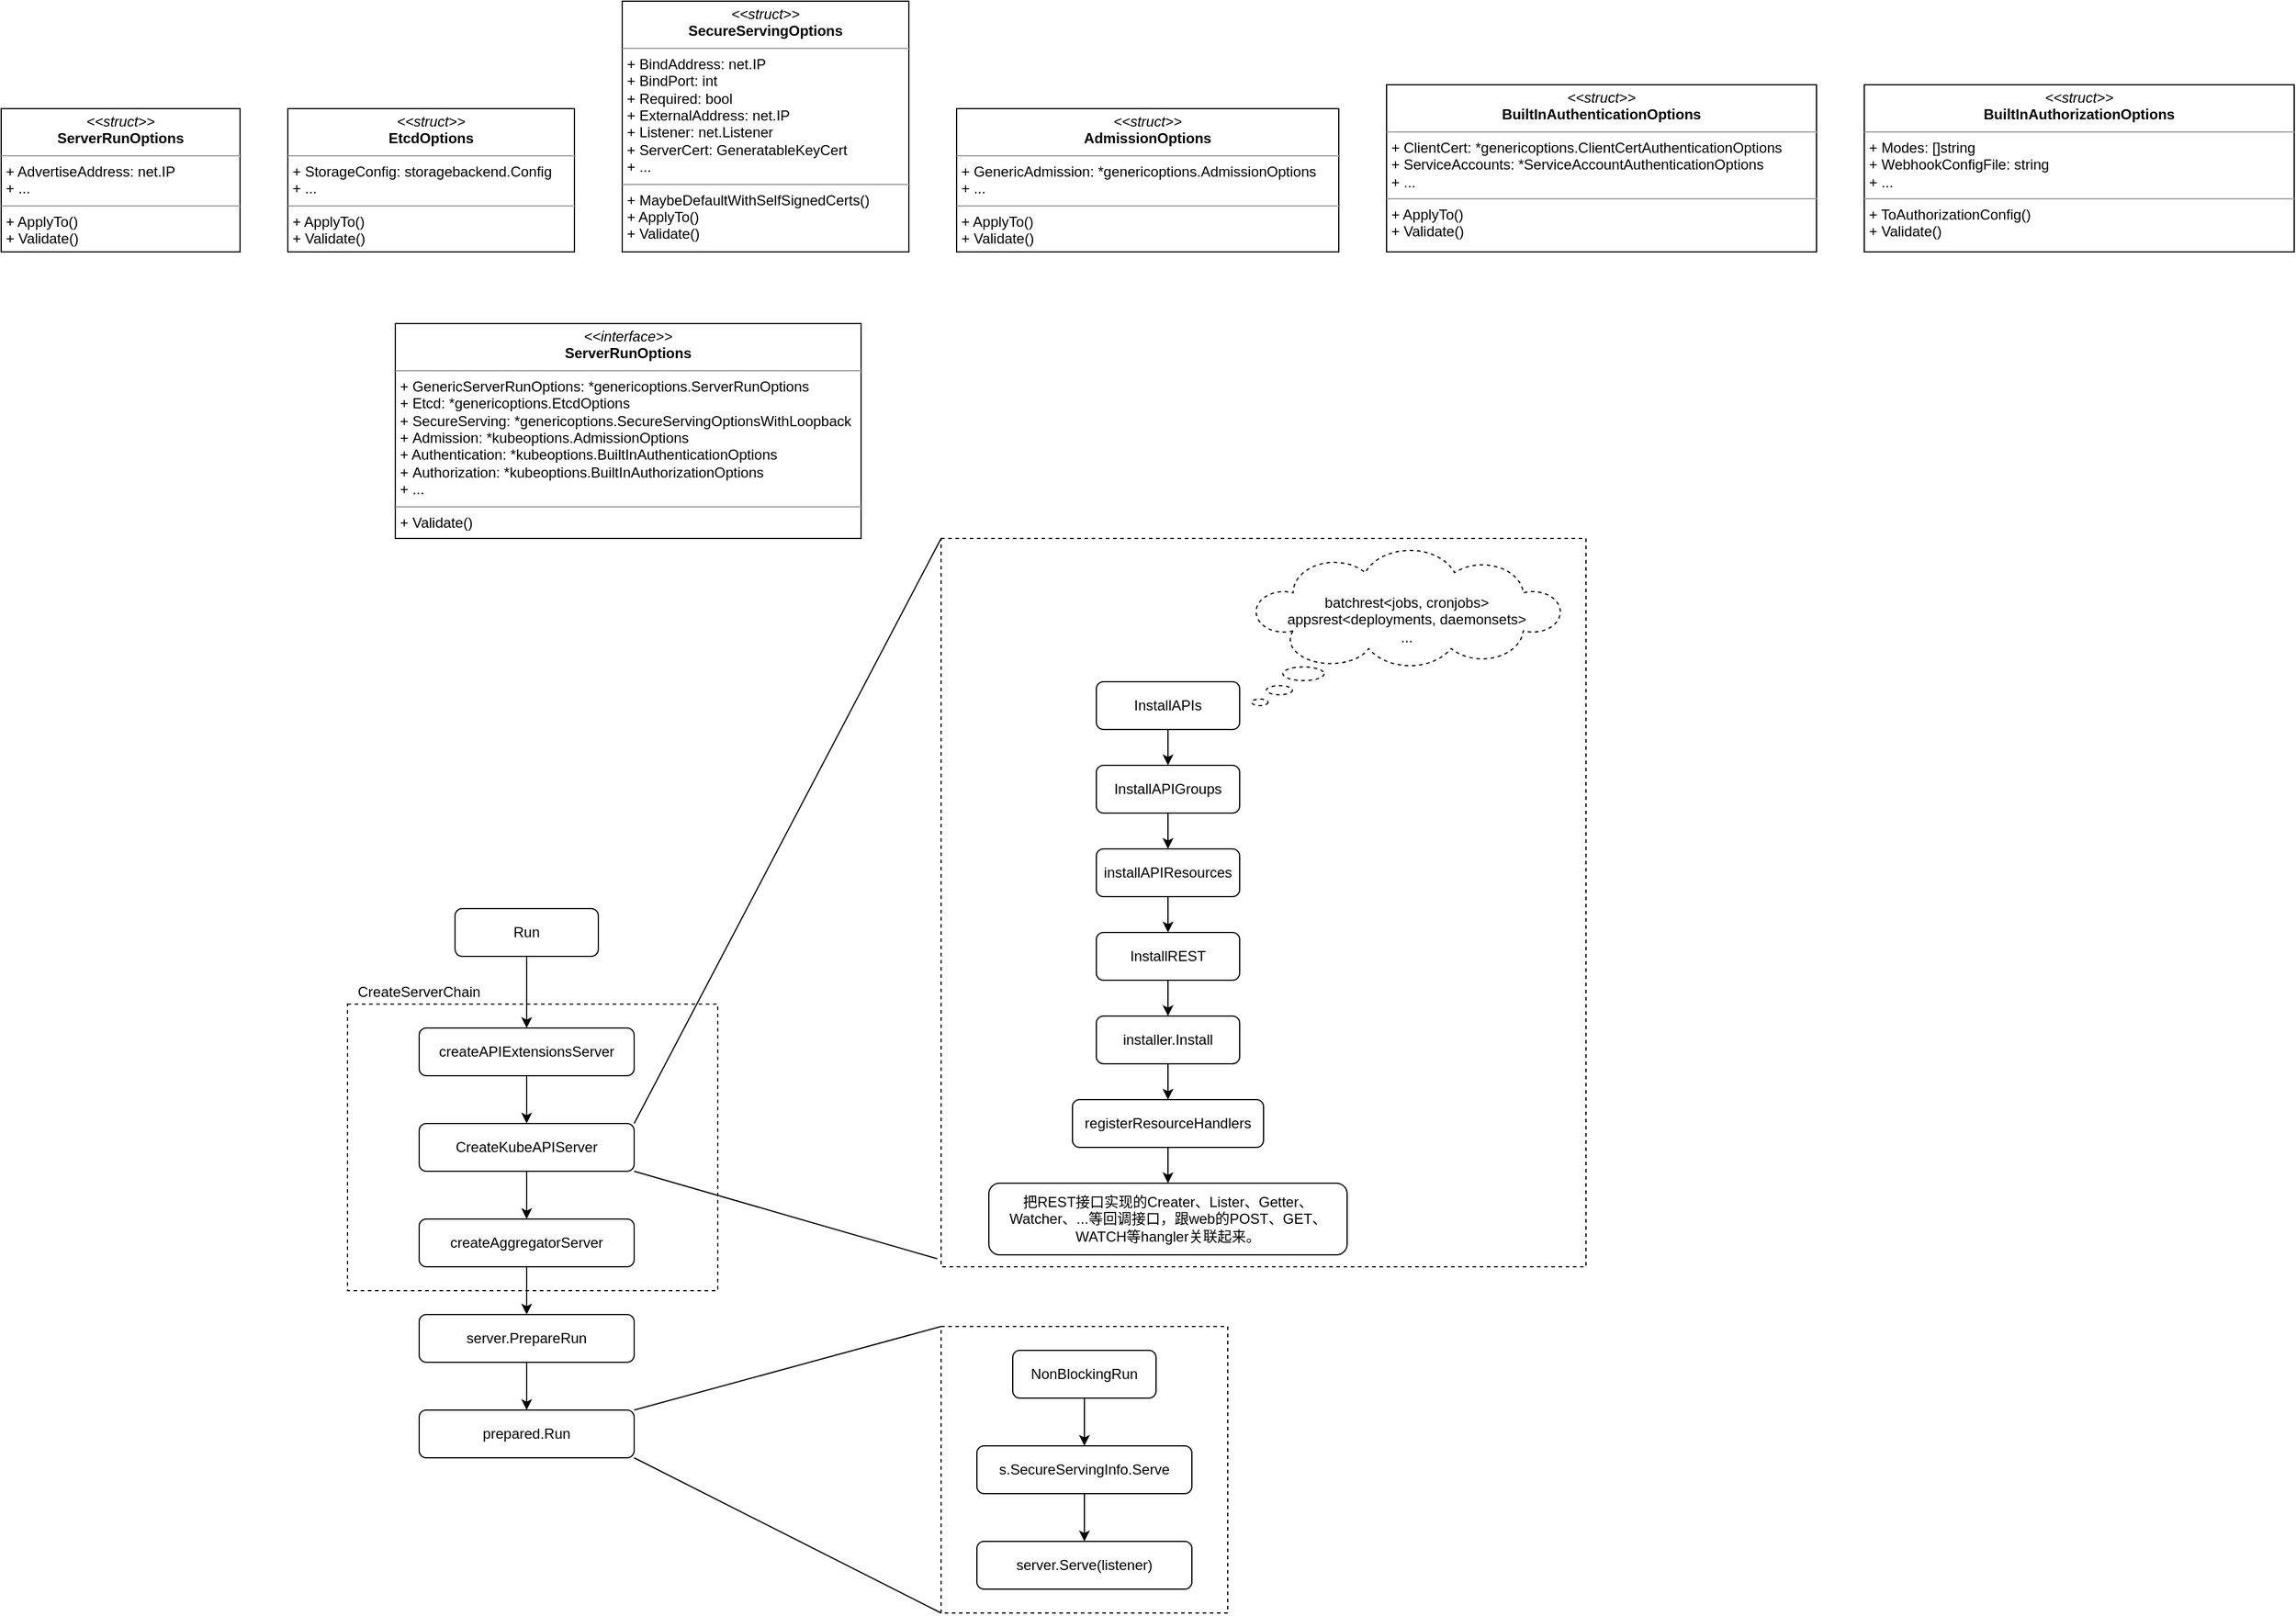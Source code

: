 <mxfile version="17.4.6" type="github">
  <diagram id="pOSydsDMV48P04ZVQpbY" name="Page-1">
    <mxGraphModel dx="1278" dy="1752" grid="1" gridSize="10" guides="1" tooltips="1" connect="1" arrows="1" fold="1" page="1" pageScale="1" pageWidth="827" pageHeight="1169" math="0" shadow="0">
      <root>
        <mxCell id="0" />
        <mxCell id="1" parent="0" />
        <mxCell id="HttW45ZmrMAIBHT3xHbi-42" value="" style="rounded=0;whiteSpace=wrap;html=1;dashed=1;" vertex="1" parent="1">
          <mxGeometry x="827" y="1040" width="240" height="240" as="geometry" />
        </mxCell>
        <mxCell id="HttW45ZmrMAIBHT3xHbi-31" value="" style="rounded=0;whiteSpace=wrap;html=1;dashed=1;" vertex="1" parent="1">
          <mxGeometry x="827" y="380" width="540" height="610" as="geometry" />
        </mxCell>
        <mxCell id="HttW45ZmrMAIBHT3xHbi-9" value="" style="rounded=0;whiteSpace=wrap;html=1;dashed=1;" vertex="1" parent="1">
          <mxGeometry x="330" y="770" width="310" height="240" as="geometry" />
        </mxCell>
        <mxCell id="H5yTHJ9wlslfovT43Fut-1" value="&lt;p style=&quot;margin: 0px ; margin-top: 4px ; text-align: center&quot;&gt;&lt;i&gt;&amp;lt;&amp;lt;interface&amp;gt;&amp;gt;&lt;/i&gt;&lt;br&gt;&lt;b&gt;ServerRunOptions&lt;/b&gt;&lt;br&gt;&lt;/p&gt;&lt;hr size=&quot;1&quot;&gt;&lt;p style=&quot;margin: 0px ; margin-left: 4px&quot;&gt;+ GenericServerRunOptions: *genericoptions.ServerRunOptions&lt;br&gt;+ Etcd: *genericoptions.EtcdOptions&lt;/p&gt;&lt;p style=&quot;margin: 0px ; margin-left: 4px&quot;&gt;+&amp;nbsp;SecureServing:&amp;nbsp;*genericoptions.SecureServingOptionsWithLoopback&lt;/p&gt;&lt;p style=&quot;margin: 0px ; margin-left: 4px&quot;&gt;+&amp;nbsp;Admission:&amp;nbsp;*kubeoptions.AdmissionOptions&lt;/p&gt;&lt;p style=&quot;margin: 0px ; margin-left: 4px&quot;&gt;+ Authentication:&amp;nbsp;*kubeoptions.BuiltInAuthenticationOptions&lt;/p&gt;&lt;p style=&quot;margin: 0px ; margin-left: 4px&quot;&gt;+&amp;nbsp;Authorization:&amp;nbsp;*kubeoptions.BuiltInAuthorizationOptions&lt;/p&gt;&lt;p style=&quot;margin: 0px ; margin-left: 4px&quot;&gt;+ ...&lt;/p&gt;&lt;hr size=&quot;1&quot;&gt;&lt;p style=&quot;margin: 0px ; margin-left: 4px&quot;&gt;+ Validate()&lt;br&gt;&lt;/p&gt;" style="verticalAlign=top;align=left;overflow=fill;fontSize=12;fontFamily=Helvetica;html=1;" parent="1" vertex="1">
          <mxGeometry x="370" y="200" width="390" height="180" as="geometry" />
        </mxCell>
        <mxCell id="H5yTHJ9wlslfovT43Fut-2" value="&lt;p style=&quot;margin: 0px ; margin-top: 4px ; text-align: center&quot;&gt;&lt;i&gt;&amp;lt;&amp;lt;struct&amp;gt;&amp;gt;&lt;/i&gt;&lt;br&gt;&lt;b&gt;SecureServingOptions&lt;/b&gt;&lt;br&gt;&lt;/p&gt;&lt;hr size=&quot;1&quot;&gt;&lt;p style=&quot;margin: 0px ; margin-left: 4px&quot;&gt;+ BindAddress: net.IP&lt;br&gt;+ BindPort: int&lt;/p&gt;&lt;p style=&quot;margin: 0px ; margin-left: 4px&quot;&gt;+&amp;nbsp;Required:&amp;nbsp;bool&lt;/p&gt;&lt;p style=&quot;margin: 0px ; margin-left: 4px&quot;&gt;+&amp;nbsp;ExternalAddress:&amp;nbsp;net.IP&lt;/p&gt;&lt;p style=&quot;margin: 0px ; margin-left: 4px&quot;&gt;+ Listener:&amp;nbsp;net.Listener&lt;/p&gt;&lt;p style=&quot;margin: 0px ; margin-left: 4px&quot;&gt;+&amp;nbsp;ServerCert:&amp;nbsp;GeneratableKeyCert&lt;/p&gt;&lt;p style=&quot;margin: 0px ; margin-left: 4px&quot;&gt;+ ...&lt;/p&gt;&lt;hr size=&quot;1&quot;&gt;&lt;p style=&quot;margin: 0px ; margin-left: 4px&quot;&gt;+ MaybeDefaultWithSelfSignedCerts()&lt;br&gt;+ ApplyTo()&lt;/p&gt;&lt;p style=&quot;margin: 0px ; margin-left: 4px&quot;&gt;+&amp;nbsp;Validate()&lt;/p&gt;" style="verticalAlign=top;align=left;overflow=fill;fontSize=12;fontFamily=Helvetica;html=1;" parent="1" vertex="1">
          <mxGeometry x="560" y="-70" width="240" height="210" as="geometry" />
        </mxCell>
        <mxCell id="lCR1ftYjXerYWlMZq8yE-1" value="&lt;p style=&quot;margin: 0px ; margin-top: 4px ; text-align: center&quot;&gt;&lt;i&gt;&amp;lt;&amp;lt;struct&amp;gt;&amp;gt;&lt;/i&gt;&lt;br&gt;&lt;b&gt;ServerRunOptions&lt;/b&gt;&lt;br&gt;&lt;/p&gt;&lt;hr size=&quot;1&quot;&gt;&lt;p style=&quot;margin: 0px ; margin-left: 4px&quot;&gt;+ AdvertiseAddress: net.IP&lt;br&gt;&lt;/p&gt;&lt;p style=&quot;margin: 0px ; margin-left: 4px&quot;&gt;+ ...&lt;/p&gt;&lt;hr size=&quot;1&quot;&gt;&lt;p style=&quot;margin: 0px ; margin-left: 4px&quot;&gt;+ ApplyTo()&lt;/p&gt;&lt;p style=&quot;margin: 0px ; margin-left: 4px&quot;&gt;+&amp;nbsp;Validate()&lt;/p&gt;" style="verticalAlign=top;align=left;overflow=fill;fontSize=12;fontFamily=Helvetica;html=1;" parent="1" vertex="1">
          <mxGeometry x="40" y="20" width="200" height="120" as="geometry" />
        </mxCell>
        <mxCell id="lCR1ftYjXerYWlMZq8yE-2" value="&lt;p style=&quot;margin: 0px ; margin-top: 4px ; text-align: center&quot;&gt;&lt;i&gt;&amp;lt;&amp;lt;struct&amp;gt;&amp;gt;&lt;/i&gt;&lt;br&gt;&lt;b&gt;EtcdOptions&lt;/b&gt;&lt;br&gt;&lt;/p&gt;&lt;hr size=&quot;1&quot;&gt;&lt;p style=&quot;margin: 0px ; margin-left: 4px&quot;&gt;+ StorageConfig: storagebackend.Config&lt;br&gt;&lt;/p&gt;&lt;p style=&quot;margin: 0px ; margin-left: 4px&quot;&gt;+ ...&lt;/p&gt;&lt;hr size=&quot;1&quot;&gt;&lt;p style=&quot;margin: 0px ; margin-left: 4px&quot;&gt;+ ApplyTo()&lt;/p&gt;&lt;p style=&quot;margin: 0px ; margin-left: 4px&quot;&gt;+&amp;nbsp;Validate()&lt;/p&gt;" style="verticalAlign=top;align=left;overflow=fill;fontSize=12;fontFamily=Helvetica;html=1;" parent="1" vertex="1">
          <mxGeometry x="280" y="20" width="240" height="120" as="geometry" />
        </mxCell>
        <mxCell id="lCR1ftYjXerYWlMZq8yE-3" value="&lt;p style=&quot;margin: 0px ; margin-top: 4px ; text-align: center&quot;&gt;&lt;i&gt;&amp;lt;&amp;lt;struct&amp;gt;&amp;gt;&lt;/i&gt;&lt;br&gt;&lt;b&gt;AdmissionOptions&lt;/b&gt;&lt;br&gt;&lt;/p&gt;&lt;hr size=&quot;1&quot;&gt;&lt;p style=&quot;margin: 0px ; margin-left: 4px&quot;&gt;+ GenericAdmission: *genericoptions.AdmissionOptions&lt;br&gt;&lt;/p&gt;&lt;p style=&quot;margin: 0px ; margin-left: 4px&quot;&gt;+ ...&lt;/p&gt;&lt;hr size=&quot;1&quot;&gt;&lt;p style=&quot;margin: 0px ; margin-left: 4px&quot;&gt;+ ApplyTo()&lt;/p&gt;&lt;p style=&quot;margin: 0px ; margin-left: 4px&quot;&gt;+&amp;nbsp;Validate()&lt;/p&gt;" style="verticalAlign=top;align=left;overflow=fill;fontSize=12;fontFamily=Helvetica;html=1;" parent="1" vertex="1">
          <mxGeometry x="840" y="20" width="320" height="120" as="geometry" />
        </mxCell>
        <mxCell id="DM5HG3-7ziXzEXTVug2R-1" value="&lt;p style=&quot;margin: 0px ; margin-top: 4px ; text-align: center&quot;&gt;&lt;i&gt;&amp;lt;&amp;lt;struct&amp;gt;&amp;gt;&lt;/i&gt;&lt;br&gt;&lt;b&gt;BuiltInAuthenticationOptions&lt;/b&gt;&lt;br&gt;&lt;/p&gt;&lt;hr size=&quot;1&quot;&gt;&lt;p style=&quot;margin: 0px ; margin-left: 4px&quot;&gt;+ ClientCert: *genericoptions.ClientCertAuthenticationOptions&lt;br&gt;&lt;/p&gt;&lt;p style=&quot;margin: 0px ; margin-left: 4px&quot;&gt;+ ServiceAccounts:&amp;nbsp;*ServiceAccountAuthenticationOptions&lt;/p&gt;&lt;p style=&quot;margin: 0px ; margin-left: 4px&quot;&gt;+ ...&lt;/p&gt;&lt;hr size=&quot;1&quot;&gt;&lt;p style=&quot;margin: 0px ; margin-left: 4px&quot;&gt;+ ApplyTo()&lt;/p&gt;&lt;p style=&quot;margin: 0px ; margin-left: 4px&quot;&gt;+&amp;nbsp;Validate()&lt;/p&gt;" style="verticalAlign=top;align=left;overflow=fill;fontSize=12;fontFamily=Helvetica;html=1;" parent="1" vertex="1">
          <mxGeometry x="1200" width="360" height="140" as="geometry" />
        </mxCell>
        <mxCell id="DM5HG3-7ziXzEXTVug2R-2" value="&lt;p style=&quot;margin: 0px ; margin-top: 4px ; text-align: center&quot;&gt;&lt;i&gt;&amp;lt;&amp;lt;struct&amp;gt;&amp;gt;&lt;/i&gt;&lt;br&gt;&lt;b&gt;BuiltInAuthorizationOptions&lt;/b&gt;&lt;br&gt;&lt;/p&gt;&lt;hr size=&quot;1&quot;&gt;&lt;p style=&quot;margin: 0px ; margin-left: 4px&quot;&gt;+ Modes: []string&lt;br&gt;&lt;/p&gt;&lt;p style=&quot;margin: 0px ; margin-left: 4px&quot;&gt;+ WebhookConfigFile:&amp;nbsp;string&lt;/p&gt;&lt;p style=&quot;margin: 0px ; margin-left: 4px&quot;&gt;+ ...&lt;/p&gt;&lt;hr size=&quot;1&quot;&gt;&lt;p style=&quot;margin: 0px ; margin-left: 4px&quot;&gt;+ ToAuthorizationConfig()&lt;/p&gt;&lt;p style=&quot;margin: 0px ; margin-left: 4px&quot;&gt;+&amp;nbsp;Validate()&lt;/p&gt;" style="verticalAlign=top;align=left;overflow=fill;fontSize=12;fontFamily=Helvetica;html=1;" parent="1" vertex="1">
          <mxGeometry x="1600" width="360" height="140" as="geometry" />
        </mxCell>
        <mxCell id="HttW45ZmrMAIBHT3xHbi-4" value="" style="edgeStyle=orthogonalEdgeStyle;rounded=0;orthogonalLoop=1;jettySize=auto;html=1;" edge="1" parent="1" source="HttW45ZmrMAIBHT3xHbi-2" target="HttW45ZmrMAIBHT3xHbi-3">
          <mxGeometry relative="1" as="geometry" />
        </mxCell>
        <mxCell id="HttW45ZmrMAIBHT3xHbi-2" value="Run" style="rounded=1;whiteSpace=wrap;html=1;" vertex="1" parent="1">
          <mxGeometry x="420" y="690" width="120" height="40" as="geometry" />
        </mxCell>
        <mxCell id="HttW45ZmrMAIBHT3xHbi-6" value="" style="edgeStyle=orthogonalEdgeStyle;rounded=0;orthogonalLoop=1;jettySize=auto;html=1;" edge="1" parent="1" source="HttW45ZmrMAIBHT3xHbi-3" target="HttW45ZmrMAIBHT3xHbi-5">
          <mxGeometry relative="1" as="geometry" />
        </mxCell>
        <mxCell id="HttW45ZmrMAIBHT3xHbi-3" value="createAPIExtensionsServer" style="rounded=1;whiteSpace=wrap;html=1;" vertex="1" parent="1">
          <mxGeometry x="390" y="790" width="180" height="40" as="geometry" />
        </mxCell>
        <mxCell id="HttW45ZmrMAIBHT3xHbi-8" value="" style="edgeStyle=orthogonalEdgeStyle;rounded=0;orthogonalLoop=1;jettySize=auto;html=1;" edge="1" parent="1" source="HttW45ZmrMAIBHT3xHbi-5" target="HttW45ZmrMAIBHT3xHbi-7">
          <mxGeometry relative="1" as="geometry" />
        </mxCell>
        <mxCell id="HttW45ZmrMAIBHT3xHbi-5" value="CreateKubeAPIServer" style="rounded=1;whiteSpace=wrap;html=1;" vertex="1" parent="1">
          <mxGeometry x="390" y="870" width="180" height="40" as="geometry" />
        </mxCell>
        <mxCell id="HttW45ZmrMAIBHT3xHbi-12" value="" style="edgeStyle=orthogonalEdgeStyle;rounded=0;orthogonalLoop=1;jettySize=auto;html=1;" edge="1" parent="1" source="HttW45ZmrMAIBHT3xHbi-7" target="HttW45ZmrMAIBHT3xHbi-11">
          <mxGeometry relative="1" as="geometry" />
        </mxCell>
        <mxCell id="HttW45ZmrMAIBHT3xHbi-7" value="createAggregatorServer" style="rounded=1;whiteSpace=wrap;html=1;" vertex="1" parent="1">
          <mxGeometry x="390" y="950" width="180" height="40" as="geometry" />
        </mxCell>
        <mxCell id="HttW45ZmrMAIBHT3xHbi-10" value="CreateServerChain" style="text;html=1;strokeColor=none;fillColor=none;align=center;verticalAlign=middle;whiteSpace=wrap;rounded=0;dashed=1;" vertex="1" parent="1">
          <mxGeometry x="330" y="750" width="120" height="20" as="geometry" />
        </mxCell>
        <mxCell id="HttW45ZmrMAIBHT3xHbi-14" value="" style="edgeStyle=orthogonalEdgeStyle;rounded=0;orthogonalLoop=1;jettySize=auto;html=1;" edge="1" parent="1" source="HttW45ZmrMAIBHT3xHbi-11" target="HttW45ZmrMAIBHT3xHbi-13">
          <mxGeometry relative="1" as="geometry" />
        </mxCell>
        <mxCell id="HttW45ZmrMAIBHT3xHbi-11" value="server.PrepareRun" style="rounded=1;whiteSpace=wrap;html=1;" vertex="1" parent="1">
          <mxGeometry x="390" y="1030" width="180" height="40" as="geometry" />
        </mxCell>
        <mxCell id="HttW45ZmrMAIBHT3xHbi-13" value="prepared.Run" style="rounded=1;whiteSpace=wrap;html=1;" vertex="1" parent="1">
          <mxGeometry x="390" y="1110" width="180" height="40" as="geometry" />
        </mxCell>
        <mxCell id="HttW45ZmrMAIBHT3xHbi-18" value="" style="edgeStyle=orthogonalEdgeStyle;rounded=0;orthogonalLoop=1;jettySize=auto;html=1;" edge="1" parent="1" source="HttW45ZmrMAIBHT3xHbi-15" target="HttW45ZmrMAIBHT3xHbi-17">
          <mxGeometry relative="1" as="geometry" />
        </mxCell>
        <mxCell id="HttW45ZmrMAIBHT3xHbi-15" value="InstallAPIs" style="rounded=1;whiteSpace=wrap;html=1;" vertex="1" parent="1">
          <mxGeometry x="957" y="500" width="120" height="40" as="geometry" />
        </mxCell>
        <mxCell id="HttW45ZmrMAIBHT3xHbi-16" value="batchrest&amp;lt;jobs, cronjobs&amp;gt;&lt;br&gt;appsrest&amp;lt;deployments, daemonsets&amp;gt;&lt;br&gt;...&lt;br&gt;&lt;br&gt;" style="whiteSpace=wrap;html=1;shape=mxgraph.basic.cloud_callout;dashed=1;" vertex="1" parent="1">
          <mxGeometry x="1087" y="390" width="260" height="130" as="geometry" />
        </mxCell>
        <mxCell id="HttW45ZmrMAIBHT3xHbi-20" value="" style="edgeStyle=orthogonalEdgeStyle;rounded=0;orthogonalLoop=1;jettySize=auto;html=1;" edge="1" parent="1" source="HttW45ZmrMAIBHT3xHbi-17" target="HttW45ZmrMAIBHT3xHbi-19">
          <mxGeometry relative="1" as="geometry" />
        </mxCell>
        <mxCell id="HttW45ZmrMAIBHT3xHbi-17" value="InstallAPIGroups" style="rounded=1;whiteSpace=wrap;html=1;" vertex="1" parent="1">
          <mxGeometry x="957" y="570" width="120" height="40" as="geometry" />
        </mxCell>
        <mxCell id="HttW45ZmrMAIBHT3xHbi-22" value="" style="edgeStyle=orthogonalEdgeStyle;rounded=0;orthogonalLoop=1;jettySize=auto;html=1;" edge="1" parent="1" source="HttW45ZmrMAIBHT3xHbi-19" target="HttW45ZmrMAIBHT3xHbi-21">
          <mxGeometry relative="1" as="geometry" />
        </mxCell>
        <mxCell id="HttW45ZmrMAIBHT3xHbi-19" value="installAPIResources" style="rounded=1;whiteSpace=wrap;html=1;" vertex="1" parent="1">
          <mxGeometry x="957" y="640" width="120" height="40" as="geometry" />
        </mxCell>
        <mxCell id="HttW45ZmrMAIBHT3xHbi-24" value="" style="edgeStyle=orthogonalEdgeStyle;rounded=0;orthogonalLoop=1;jettySize=auto;html=1;" edge="1" parent="1" source="HttW45ZmrMAIBHT3xHbi-21" target="HttW45ZmrMAIBHT3xHbi-23">
          <mxGeometry relative="1" as="geometry" />
        </mxCell>
        <mxCell id="HttW45ZmrMAIBHT3xHbi-21" value="InstallREST" style="rounded=1;whiteSpace=wrap;html=1;" vertex="1" parent="1">
          <mxGeometry x="957" y="710" width="120" height="40" as="geometry" />
        </mxCell>
        <mxCell id="HttW45ZmrMAIBHT3xHbi-26" value="" style="edgeStyle=orthogonalEdgeStyle;rounded=0;orthogonalLoop=1;jettySize=auto;html=1;" edge="1" parent="1" source="HttW45ZmrMAIBHT3xHbi-23" target="HttW45ZmrMAIBHT3xHbi-25">
          <mxGeometry relative="1" as="geometry" />
        </mxCell>
        <mxCell id="HttW45ZmrMAIBHT3xHbi-23" value="installer.Install" style="rounded=1;whiteSpace=wrap;html=1;" vertex="1" parent="1">
          <mxGeometry x="957" y="780" width="120" height="40" as="geometry" />
        </mxCell>
        <mxCell id="HttW45ZmrMAIBHT3xHbi-28" value="" style="edgeStyle=orthogonalEdgeStyle;rounded=0;orthogonalLoop=1;jettySize=auto;html=1;" edge="1" parent="1" source="HttW45ZmrMAIBHT3xHbi-25" target="HttW45ZmrMAIBHT3xHbi-27">
          <mxGeometry relative="1" as="geometry" />
        </mxCell>
        <mxCell id="HttW45ZmrMAIBHT3xHbi-25" value="registerResourceHandlers" style="rounded=1;whiteSpace=wrap;html=1;" vertex="1" parent="1">
          <mxGeometry x="937" y="850" width="160" height="40" as="geometry" />
        </mxCell>
        <mxCell id="HttW45ZmrMAIBHT3xHbi-27" value="把REST接口实现的Creater、Lister、Getter、Watcher、...等回调接口，跟web的POST、GET、WATCH等hangler关联起来。" style="rounded=1;whiteSpace=wrap;html=1;" vertex="1" parent="1">
          <mxGeometry x="867" y="920" width="300" height="60" as="geometry" />
        </mxCell>
        <mxCell id="HttW45ZmrMAIBHT3xHbi-29" value="" style="endArrow=none;html=1;rounded=0;exitX=1;exitY=0;exitDx=0;exitDy=0;entryX=0;entryY=0;entryDx=0;entryDy=0;" edge="1" parent="1" source="HttW45ZmrMAIBHT3xHbi-5" target="HttW45ZmrMAIBHT3xHbi-31">
          <mxGeometry width="50" height="50" relative="1" as="geometry">
            <mxPoint x="560" y="870" as="sourcePoint" />
            <mxPoint x="880" y="680" as="targetPoint" />
          </mxGeometry>
        </mxCell>
        <mxCell id="HttW45ZmrMAIBHT3xHbi-30" value="" style="endArrow=none;html=1;rounded=0;exitX=1;exitY=1;exitDx=0;exitDy=0;entryX=-0.006;entryY=0.989;entryDx=0;entryDy=0;entryPerimeter=0;" edge="1" parent="1" source="HttW45ZmrMAIBHT3xHbi-5" target="HttW45ZmrMAIBHT3xHbi-31">
          <mxGeometry width="50" height="50" relative="1" as="geometry">
            <mxPoint x="580" y="880" as="sourcePoint" />
            <mxPoint x="880" y="1090" as="targetPoint" />
          </mxGeometry>
        </mxCell>
        <mxCell id="HttW45ZmrMAIBHT3xHbi-34" value="" style="edgeStyle=orthogonalEdgeStyle;rounded=0;orthogonalLoop=1;jettySize=auto;html=1;" edge="1" parent="1" source="HttW45ZmrMAIBHT3xHbi-32" target="HttW45ZmrMAIBHT3xHbi-33">
          <mxGeometry relative="1" as="geometry" />
        </mxCell>
        <mxCell id="HttW45ZmrMAIBHT3xHbi-32" value="NonBlockingRun" style="rounded=1;whiteSpace=wrap;html=1;" vertex="1" parent="1">
          <mxGeometry x="887" y="1060" width="120" height="40" as="geometry" />
        </mxCell>
        <mxCell id="HttW45ZmrMAIBHT3xHbi-36" value="" style="edgeStyle=orthogonalEdgeStyle;rounded=0;orthogonalLoop=1;jettySize=auto;html=1;" edge="1" parent="1" source="HttW45ZmrMAIBHT3xHbi-33" target="HttW45ZmrMAIBHT3xHbi-35">
          <mxGeometry relative="1" as="geometry" />
        </mxCell>
        <mxCell id="HttW45ZmrMAIBHT3xHbi-33" value="s.SecureServingInfo.Serve" style="rounded=1;whiteSpace=wrap;html=1;" vertex="1" parent="1">
          <mxGeometry x="857" y="1140" width="180" height="40" as="geometry" />
        </mxCell>
        <mxCell id="HttW45ZmrMAIBHT3xHbi-35" value="server.Serve(listener)" style="rounded=1;whiteSpace=wrap;html=1;" vertex="1" parent="1">
          <mxGeometry x="857" y="1220" width="180" height="40" as="geometry" />
        </mxCell>
        <mxCell id="HttW45ZmrMAIBHT3xHbi-43" value="" style="endArrow=none;html=1;rounded=0;exitX=1;exitY=0;exitDx=0;exitDy=0;entryX=0;entryY=0;entryDx=0;entryDy=0;" edge="1" parent="1" source="HttW45ZmrMAIBHT3xHbi-13" target="HttW45ZmrMAIBHT3xHbi-42">
          <mxGeometry width="50" height="50" relative="1" as="geometry">
            <mxPoint x="580" y="920" as="sourcePoint" />
            <mxPoint x="833.76" y="993.29" as="targetPoint" />
          </mxGeometry>
        </mxCell>
        <mxCell id="HttW45ZmrMAIBHT3xHbi-44" value="" style="endArrow=none;html=1;rounded=0;exitX=1;exitY=1;exitDx=0;exitDy=0;entryX=0;entryY=1;entryDx=0;entryDy=0;" edge="1" parent="1" source="HttW45ZmrMAIBHT3xHbi-13" target="HttW45ZmrMAIBHT3xHbi-42">
          <mxGeometry width="50" height="50" relative="1" as="geometry">
            <mxPoint x="580" y="1120" as="sourcePoint" />
            <mxPoint x="837" y="1050" as="targetPoint" />
          </mxGeometry>
        </mxCell>
      </root>
    </mxGraphModel>
  </diagram>
</mxfile>
